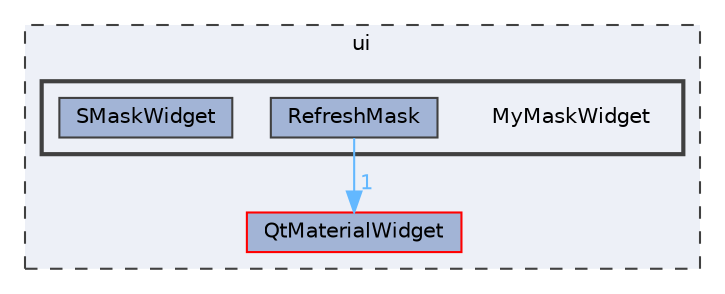 digraph "MyMaskWidget"
{
 // LATEX_PDF_SIZE
  bgcolor="transparent";
  edge [fontname=Helvetica,fontsize=10,labelfontname=Helvetica,labelfontsize=10];
  node [fontname=Helvetica,fontsize=10,shape=box,height=0.2,width=0.4];
  compound=true
  subgraph clusterdir_1788f8309b1a812dcb800a185471cf6c {
    graph [ bgcolor="#edf0f7", pencolor="grey25", label="ui", fontname=Helvetica,fontsize=10 style="filled,dashed", URL="dir_1788f8309b1a812dcb800a185471cf6c.html",tooltip=""]
  dir_b95b73a9da1c57040a996fcdd774df29 [label="QtMaterialWidget", fillcolor="#a2b4d6", color="red", style="filled", URL="dir_b95b73a9da1c57040a996fcdd774df29.html",tooltip=""];
  subgraph clusterdir_a485fcea25ce6d4b9e619309c3baaea8 {
    graph [ bgcolor="#edf0f7", pencolor="grey25", label="", fontname=Helvetica,fontsize=10 style="filled,bold", URL="dir_a485fcea25ce6d4b9e619309c3baaea8.html",tooltip=""]
    dir_a485fcea25ce6d4b9e619309c3baaea8 [shape=plaintext, label="MyMaskWidget"];
  dir_4765017a79eef0a9d728cd1e524016a7 [label="RefreshMask", fillcolor="#a2b4d6", color="grey25", style="filled", URL="dir_4765017a79eef0a9d728cd1e524016a7.html",tooltip=""];
  dir_ab37c39f5eb48e099841f3c79a641a51 [label="SMaskWidget", fillcolor="#a2b4d6", color="grey25", style="filled", URL="dir_ab37c39f5eb48e099841f3c79a641a51.html",tooltip=""];
  }
  }
  dir_4765017a79eef0a9d728cd1e524016a7->dir_b95b73a9da1c57040a996fcdd774df29 [headlabel="1", labeldistance=1.5 headhref="dir_000317_000303.html" href="dir_000317_000303.html" color="steelblue1" fontcolor="steelblue1"];
}
